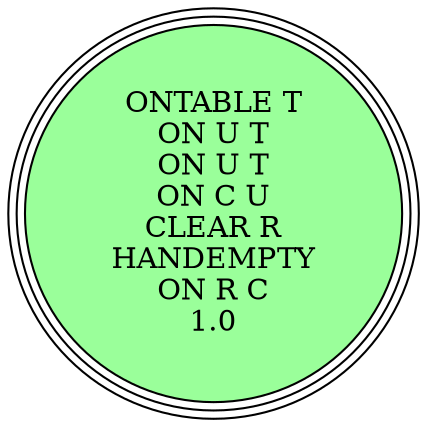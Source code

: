 digraph {
"ONTABLE T\nON U T\nON U T\nON C U\nCLEAR R\nHANDEMPTY\nON R C\n1.0\n" [shape=circle, style=filled, fillcolor=palegreen1, peripheries=3];
"ONTABLE T\nON U T\nON U T\nON C U\nCLEAR R\nHANDEMPTY\nON R C\n1.0\n" [shape=circle, style=filled, fillcolor=palegreen1, peripheries=3];
}
